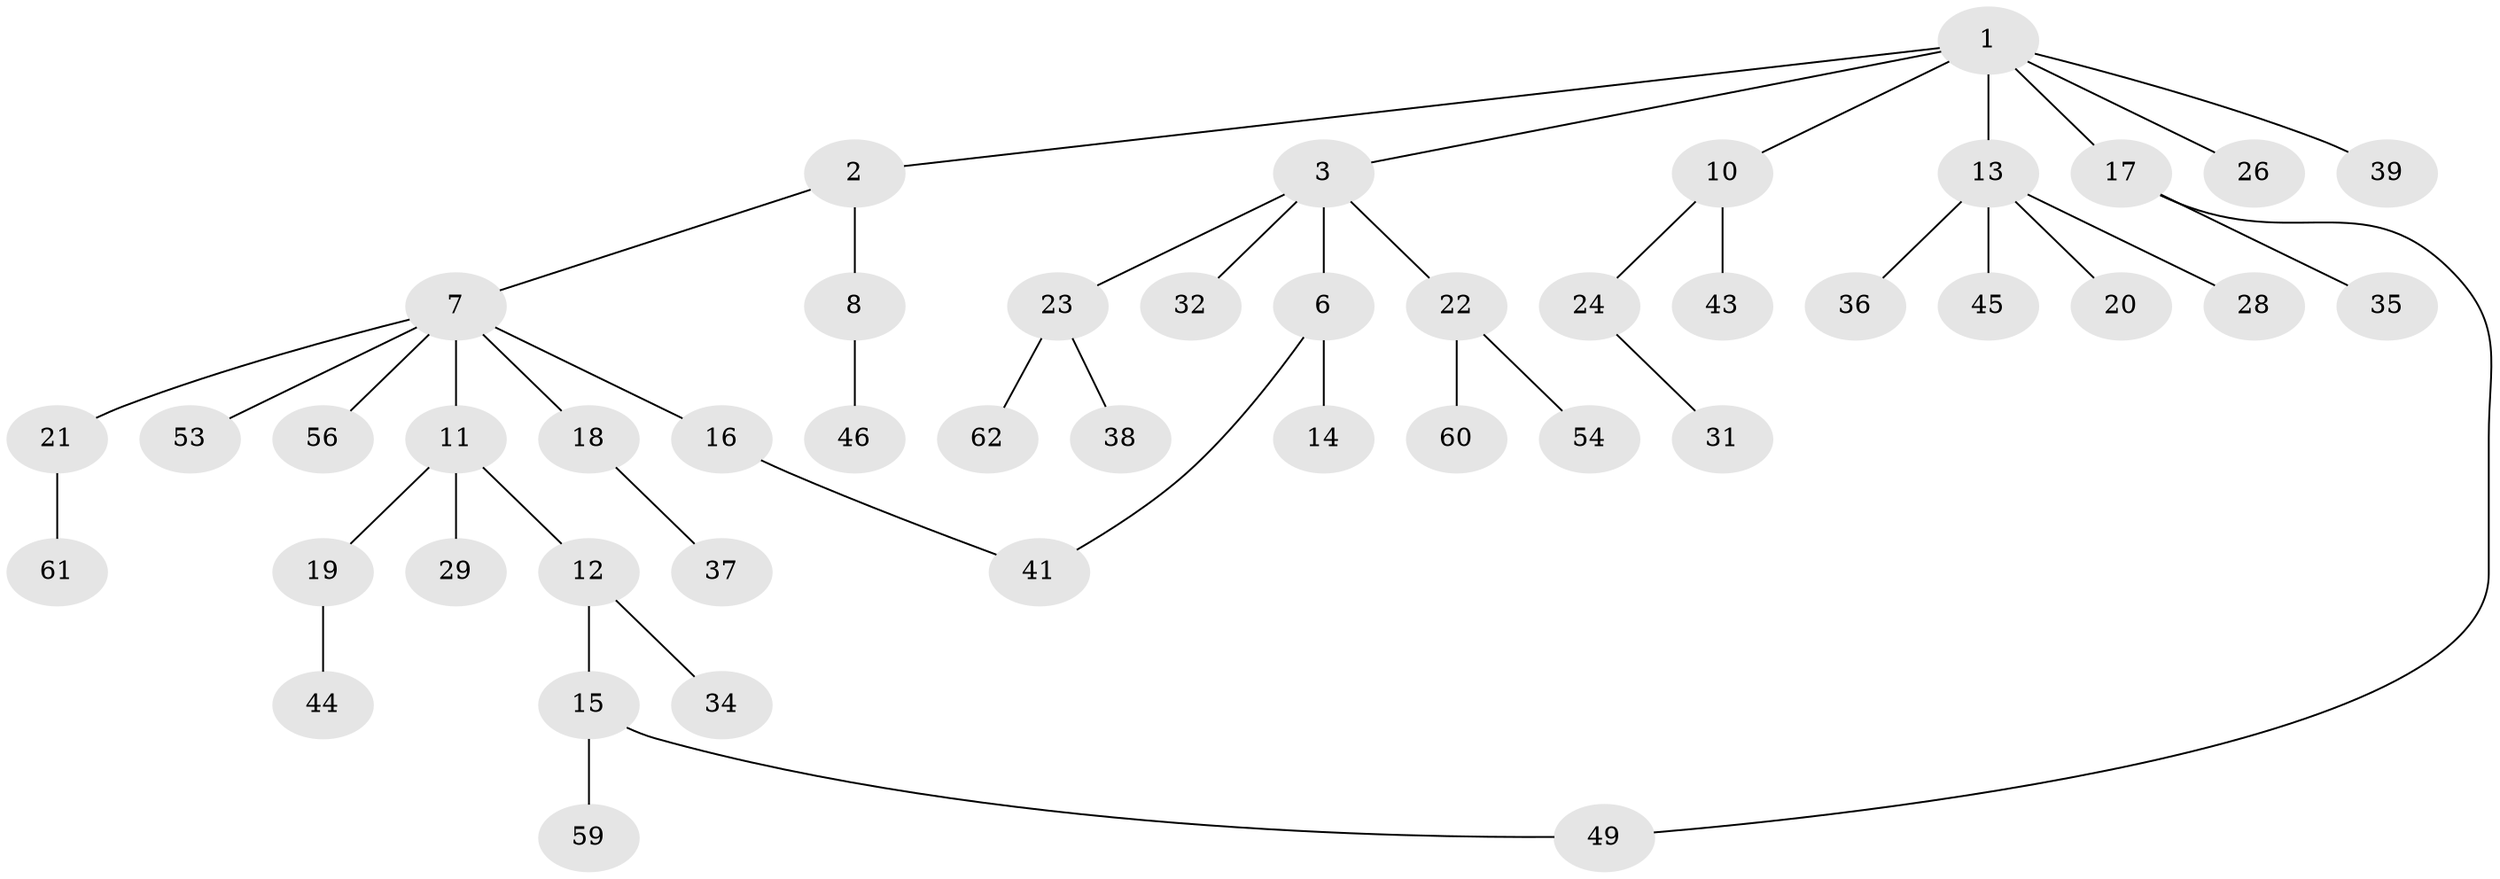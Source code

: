// Generated by graph-tools (version 1.1) at 2025/51/02/27/25 19:51:37]
// undirected, 45 vertices, 46 edges
graph export_dot {
graph [start="1"]
  node [color=gray90,style=filled];
  1 [super="+4"];
  2;
  3 [super="+5"];
  6;
  7 [super="+9"];
  8;
  10;
  11;
  12 [super="+57"];
  13 [super="+33"];
  14;
  15 [super="+48"];
  16;
  17 [super="+25"];
  18;
  19 [super="+63"];
  20 [super="+47"];
  21;
  22 [super="+42"];
  23 [super="+27"];
  24 [super="+30"];
  26;
  28;
  29;
  31;
  32 [super="+65"];
  34 [super="+50"];
  35 [super="+40"];
  36;
  37 [super="+55"];
  38 [super="+58"];
  39;
  41 [super="+64"];
  43;
  44;
  45;
  46 [super="+52"];
  49 [super="+51"];
  53;
  54;
  56;
  59;
  60;
  61;
  62;
  1 -- 2;
  1 -- 3;
  1 -- 26;
  1 -- 39;
  1 -- 10;
  1 -- 13;
  1 -- 17;
  2 -- 7;
  2 -- 8;
  3 -- 22;
  3 -- 32;
  3 -- 6;
  3 -- 23;
  6 -- 14;
  6 -- 41;
  7 -- 18;
  7 -- 21;
  7 -- 53;
  7 -- 16;
  7 -- 56;
  7 -- 11;
  8 -- 46;
  10 -- 24;
  10 -- 43;
  11 -- 12;
  11 -- 19;
  11 -- 29;
  12 -- 15;
  12 -- 34;
  13 -- 20;
  13 -- 28;
  13 -- 45;
  13 -- 36;
  15 -- 49;
  15 -- 59;
  16 -- 41;
  17 -- 35;
  17 -- 49;
  18 -- 37;
  19 -- 44;
  21 -- 61;
  22 -- 54;
  22 -- 60;
  23 -- 62;
  23 -- 38;
  24 -- 31;
}
